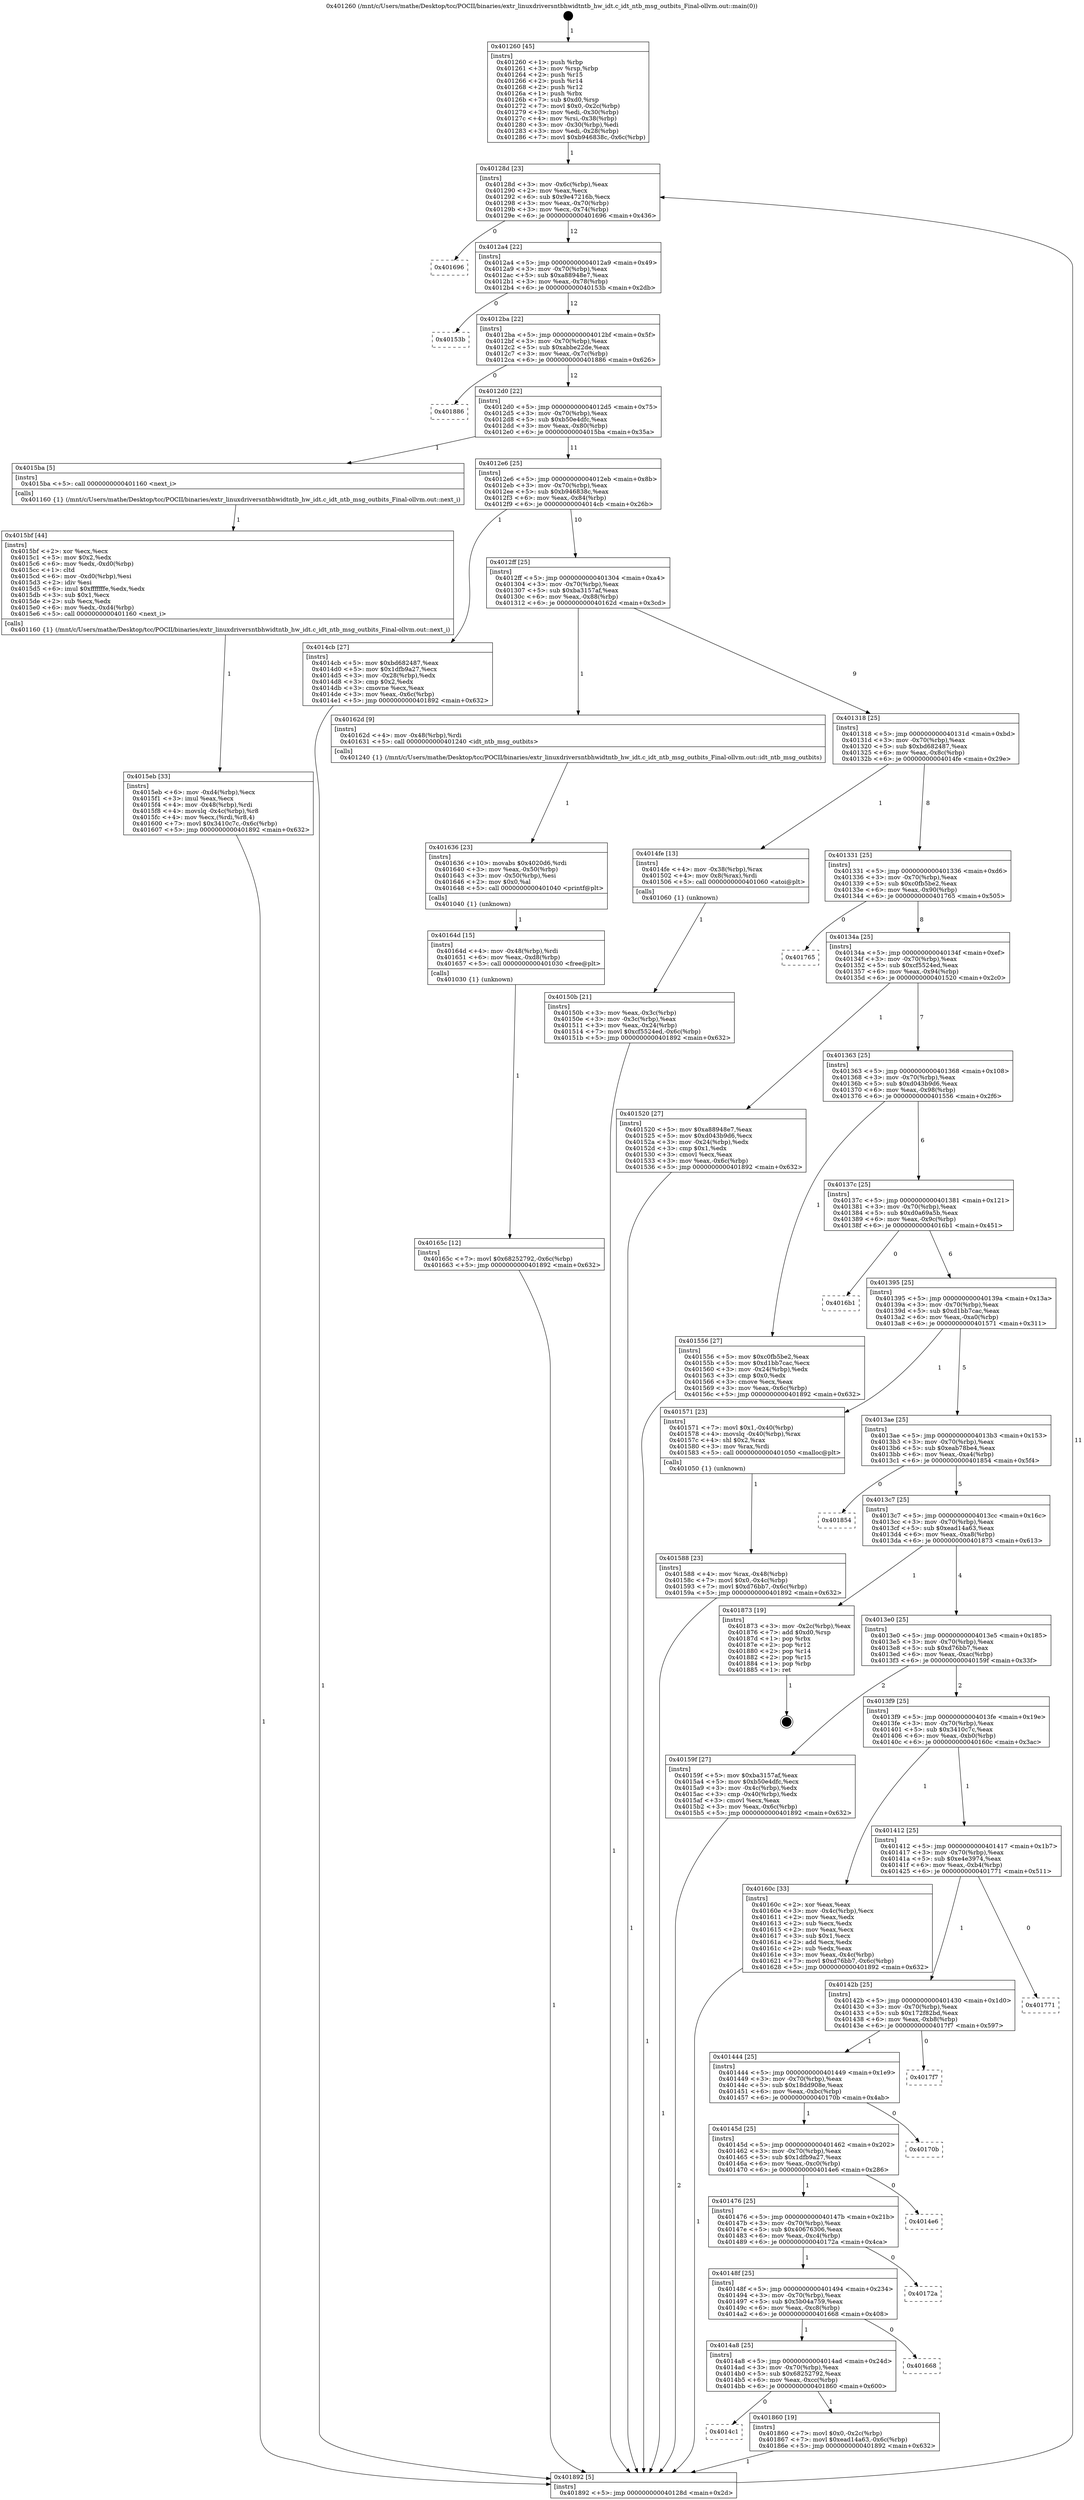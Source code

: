 digraph "0x401260" {
  label = "0x401260 (/mnt/c/Users/mathe/Desktop/tcc/POCII/binaries/extr_linuxdriversntbhwidtntb_hw_idt.c_idt_ntb_msg_outbits_Final-ollvm.out::main(0))"
  labelloc = "t"
  node[shape=record]

  Entry [label="",width=0.3,height=0.3,shape=circle,fillcolor=black,style=filled]
  "0x40128d" [label="{
     0x40128d [23]\l
     | [instrs]\l
     &nbsp;&nbsp;0x40128d \<+3\>: mov -0x6c(%rbp),%eax\l
     &nbsp;&nbsp;0x401290 \<+2\>: mov %eax,%ecx\l
     &nbsp;&nbsp;0x401292 \<+6\>: sub $0x9e47216b,%ecx\l
     &nbsp;&nbsp;0x401298 \<+3\>: mov %eax,-0x70(%rbp)\l
     &nbsp;&nbsp;0x40129b \<+3\>: mov %ecx,-0x74(%rbp)\l
     &nbsp;&nbsp;0x40129e \<+6\>: je 0000000000401696 \<main+0x436\>\l
  }"]
  "0x401696" [label="{
     0x401696\l
  }", style=dashed]
  "0x4012a4" [label="{
     0x4012a4 [22]\l
     | [instrs]\l
     &nbsp;&nbsp;0x4012a4 \<+5\>: jmp 00000000004012a9 \<main+0x49\>\l
     &nbsp;&nbsp;0x4012a9 \<+3\>: mov -0x70(%rbp),%eax\l
     &nbsp;&nbsp;0x4012ac \<+5\>: sub $0xa88948e7,%eax\l
     &nbsp;&nbsp;0x4012b1 \<+3\>: mov %eax,-0x78(%rbp)\l
     &nbsp;&nbsp;0x4012b4 \<+6\>: je 000000000040153b \<main+0x2db\>\l
  }"]
  Exit [label="",width=0.3,height=0.3,shape=circle,fillcolor=black,style=filled,peripheries=2]
  "0x40153b" [label="{
     0x40153b\l
  }", style=dashed]
  "0x4012ba" [label="{
     0x4012ba [22]\l
     | [instrs]\l
     &nbsp;&nbsp;0x4012ba \<+5\>: jmp 00000000004012bf \<main+0x5f\>\l
     &nbsp;&nbsp;0x4012bf \<+3\>: mov -0x70(%rbp),%eax\l
     &nbsp;&nbsp;0x4012c2 \<+5\>: sub $0xabbe22de,%eax\l
     &nbsp;&nbsp;0x4012c7 \<+3\>: mov %eax,-0x7c(%rbp)\l
     &nbsp;&nbsp;0x4012ca \<+6\>: je 0000000000401886 \<main+0x626\>\l
  }"]
  "0x4014c1" [label="{
     0x4014c1\l
  }", style=dashed]
  "0x401886" [label="{
     0x401886\l
  }", style=dashed]
  "0x4012d0" [label="{
     0x4012d0 [22]\l
     | [instrs]\l
     &nbsp;&nbsp;0x4012d0 \<+5\>: jmp 00000000004012d5 \<main+0x75\>\l
     &nbsp;&nbsp;0x4012d5 \<+3\>: mov -0x70(%rbp),%eax\l
     &nbsp;&nbsp;0x4012d8 \<+5\>: sub $0xb50e4dfc,%eax\l
     &nbsp;&nbsp;0x4012dd \<+3\>: mov %eax,-0x80(%rbp)\l
     &nbsp;&nbsp;0x4012e0 \<+6\>: je 00000000004015ba \<main+0x35a\>\l
  }"]
  "0x401860" [label="{
     0x401860 [19]\l
     | [instrs]\l
     &nbsp;&nbsp;0x401860 \<+7\>: movl $0x0,-0x2c(%rbp)\l
     &nbsp;&nbsp;0x401867 \<+7\>: movl $0xead14a63,-0x6c(%rbp)\l
     &nbsp;&nbsp;0x40186e \<+5\>: jmp 0000000000401892 \<main+0x632\>\l
  }"]
  "0x4015ba" [label="{
     0x4015ba [5]\l
     | [instrs]\l
     &nbsp;&nbsp;0x4015ba \<+5\>: call 0000000000401160 \<next_i\>\l
     | [calls]\l
     &nbsp;&nbsp;0x401160 \{1\} (/mnt/c/Users/mathe/Desktop/tcc/POCII/binaries/extr_linuxdriversntbhwidtntb_hw_idt.c_idt_ntb_msg_outbits_Final-ollvm.out::next_i)\l
  }"]
  "0x4012e6" [label="{
     0x4012e6 [25]\l
     | [instrs]\l
     &nbsp;&nbsp;0x4012e6 \<+5\>: jmp 00000000004012eb \<main+0x8b\>\l
     &nbsp;&nbsp;0x4012eb \<+3\>: mov -0x70(%rbp),%eax\l
     &nbsp;&nbsp;0x4012ee \<+5\>: sub $0xb946838c,%eax\l
     &nbsp;&nbsp;0x4012f3 \<+6\>: mov %eax,-0x84(%rbp)\l
     &nbsp;&nbsp;0x4012f9 \<+6\>: je 00000000004014cb \<main+0x26b\>\l
  }"]
  "0x4014a8" [label="{
     0x4014a8 [25]\l
     | [instrs]\l
     &nbsp;&nbsp;0x4014a8 \<+5\>: jmp 00000000004014ad \<main+0x24d\>\l
     &nbsp;&nbsp;0x4014ad \<+3\>: mov -0x70(%rbp),%eax\l
     &nbsp;&nbsp;0x4014b0 \<+5\>: sub $0x68252792,%eax\l
     &nbsp;&nbsp;0x4014b5 \<+6\>: mov %eax,-0xcc(%rbp)\l
     &nbsp;&nbsp;0x4014bb \<+6\>: je 0000000000401860 \<main+0x600\>\l
  }"]
  "0x4014cb" [label="{
     0x4014cb [27]\l
     | [instrs]\l
     &nbsp;&nbsp;0x4014cb \<+5\>: mov $0xbd682487,%eax\l
     &nbsp;&nbsp;0x4014d0 \<+5\>: mov $0x1dfb9a27,%ecx\l
     &nbsp;&nbsp;0x4014d5 \<+3\>: mov -0x28(%rbp),%edx\l
     &nbsp;&nbsp;0x4014d8 \<+3\>: cmp $0x2,%edx\l
     &nbsp;&nbsp;0x4014db \<+3\>: cmovne %ecx,%eax\l
     &nbsp;&nbsp;0x4014de \<+3\>: mov %eax,-0x6c(%rbp)\l
     &nbsp;&nbsp;0x4014e1 \<+5\>: jmp 0000000000401892 \<main+0x632\>\l
  }"]
  "0x4012ff" [label="{
     0x4012ff [25]\l
     | [instrs]\l
     &nbsp;&nbsp;0x4012ff \<+5\>: jmp 0000000000401304 \<main+0xa4\>\l
     &nbsp;&nbsp;0x401304 \<+3\>: mov -0x70(%rbp),%eax\l
     &nbsp;&nbsp;0x401307 \<+5\>: sub $0xba3157af,%eax\l
     &nbsp;&nbsp;0x40130c \<+6\>: mov %eax,-0x88(%rbp)\l
     &nbsp;&nbsp;0x401312 \<+6\>: je 000000000040162d \<main+0x3cd\>\l
  }"]
  "0x401892" [label="{
     0x401892 [5]\l
     | [instrs]\l
     &nbsp;&nbsp;0x401892 \<+5\>: jmp 000000000040128d \<main+0x2d\>\l
  }"]
  "0x401260" [label="{
     0x401260 [45]\l
     | [instrs]\l
     &nbsp;&nbsp;0x401260 \<+1\>: push %rbp\l
     &nbsp;&nbsp;0x401261 \<+3\>: mov %rsp,%rbp\l
     &nbsp;&nbsp;0x401264 \<+2\>: push %r15\l
     &nbsp;&nbsp;0x401266 \<+2\>: push %r14\l
     &nbsp;&nbsp;0x401268 \<+2\>: push %r12\l
     &nbsp;&nbsp;0x40126a \<+1\>: push %rbx\l
     &nbsp;&nbsp;0x40126b \<+7\>: sub $0xd0,%rsp\l
     &nbsp;&nbsp;0x401272 \<+7\>: movl $0x0,-0x2c(%rbp)\l
     &nbsp;&nbsp;0x401279 \<+3\>: mov %edi,-0x30(%rbp)\l
     &nbsp;&nbsp;0x40127c \<+4\>: mov %rsi,-0x38(%rbp)\l
     &nbsp;&nbsp;0x401280 \<+3\>: mov -0x30(%rbp),%edi\l
     &nbsp;&nbsp;0x401283 \<+3\>: mov %edi,-0x28(%rbp)\l
     &nbsp;&nbsp;0x401286 \<+7\>: movl $0xb946838c,-0x6c(%rbp)\l
  }"]
  "0x401668" [label="{
     0x401668\l
  }", style=dashed]
  "0x40162d" [label="{
     0x40162d [9]\l
     | [instrs]\l
     &nbsp;&nbsp;0x40162d \<+4\>: mov -0x48(%rbp),%rdi\l
     &nbsp;&nbsp;0x401631 \<+5\>: call 0000000000401240 \<idt_ntb_msg_outbits\>\l
     | [calls]\l
     &nbsp;&nbsp;0x401240 \{1\} (/mnt/c/Users/mathe/Desktop/tcc/POCII/binaries/extr_linuxdriversntbhwidtntb_hw_idt.c_idt_ntb_msg_outbits_Final-ollvm.out::idt_ntb_msg_outbits)\l
  }"]
  "0x401318" [label="{
     0x401318 [25]\l
     | [instrs]\l
     &nbsp;&nbsp;0x401318 \<+5\>: jmp 000000000040131d \<main+0xbd\>\l
     &nbsp;&nbsp;0x40131d \<+3\>: mov -0x70(%rbp),%eax\l
     &nbsp;&nbsp;0x401320 \<+5\>: sub $0xbd682487,%eax\l
     &nbsp;&nbsp;0x401325 \<+6\>: mov %eax,-0x8c(%rbp)\l
     &nbsp;&nbsp;0x40132b \<+6\>: je 00000000004014fe \<main+0x29e\>\l
  }"]
  "0x40148f" [label="{
     0x40148f [25]\l
     | [instrs]\l
     &nbsp;&nbsp;0x40148f \<+5\>: jmp 0000000000401494 \<main+0x234\>\l
     &nbsp;&nbsp;0x401494 \<+3\>: mov -0x70(%rbp),%eax\l
     &nbsp;&nbsp;0x401497 \<+5\>: sub $0x5b04a759,%eax\l
     &nbsp;&nbsp;0x40149c \<+6\>: mov %eax,-0xc8(%rbp)\l
     &nbsp;&nbsp;0x4014a2 \<+6\>: je 0000000000401668 \<main+0x408\>\l
  }"]
  "0x4014fe" [label="{
     0x4014fe [13]\l
     | [instrs]\l
     &nbsp;&nbsp;0x4014fe \<+4\>: mov -0x38(%rbp),%rax\l
     &nbsp;&nbsp;0x401502 \<+4\>: mov 0x8(%rax),%rdi\l
     &nbsp;&nbsp;0x401506 \<+5\>: call 0000000000401060 \<atoi@plt\>\l
     | [calls]\l
     &nbsp;&nbsp;0x401060 \{1\} (unknown)\l
  }"]
  "0x401331" [label="{
     0x401331 [25]\l
     | [instrs]\l
     &nbsp;&nbsp;0x401331 \<+5\>: jmp 0000000000401336 \<main+0xd6\>\l
     &nbsp;&nbsp;0x401336 \<+3\>: mov -0x70(%rbp),%eax\l
     &nbsp;&nbsp;0x401339 \<+5\>: sub $0xc0fb5be2,%eax\l
     &nbsp;&nbsp;0x40133e \<+6\>: mov %eax,-0x90(%rbp)\l
     &nbsp;&nbsp;0x401344 \<+6\>: je 0000000000401765 \<main+0x505\>\l
  }"]
  "0x40150b" [label="{
     0x40150b [21]\l
     | [instrs]\l
     &nbsp;&nbsp;0x40150b \<+3\>: mov %eax,-0x3c(%rbp)\l
     &nbsp;&nbsp;0x40150e \<+3\>: mov -0x3c(%rbp),%eax\l
     &nbsp;&nbsp;0x401511 \<+3\>: mov %eax,-0x24(%rbp)\l
     &nbsp;&nbsp;0x401514 \<+7\>: movl $0xcf5524ed,-0x6c(%rbp)\l
     &nbsp;&nbsp;0x40151b \<+5\>: jmp 0000000000401892 \<main+0x632\>\l
  }"]
  "0x40172a" [label="{
     0x40172a\l
  }", style=dashed]
  "0x401765" [label="{
     0x401765\l
  }", style=dashed]
  "0x40134a" [label="{
     0x40134a [25]\l
     | [instrs]\l
     &nbsp;&nbsp;0x40134a \<+5\>: jmp 000000000040134f \<main+0xef\>\l
     &nbsp;&nbsp;0x40134f \<+3\>: mov -0x70(%rbp),%eax\l
     &nbsp;&nbsp;0x401352 \<+5\>: sub $0xcf5524ed,%eax\l
     &nbsp;&nbsp;0x401357 \<+6\>: mov %eax,-0x94(%rbp)\l
     &nbsp;&nbsp;0x40135d \<+6\>: je 0000000000401520 \<main+0x2c0\>\l
  }"]
  "0x401476" [label="{
     0x401476 [25]\l
     | [instrs]\l
     &nbsp;&nbsp;0x401476 \<+5\>: jmp 000000000040147b \<main+0x21b\>\l
     &nbsp;&nbsp;0x40147b \<+3\>: mov -0x70(%rbp),%eax\l
     &nbsp;&nbsp;0x40147e \<+5\>: sub $0x40676306,%eax\l
     &nbsp;&nbsp;0x401483 \<+6\>: mov %eax,-0xc4(%rbp)\l
     &nbsp;&nbsp;0x401489 \<+6\>: je 000000000040172a \<main+0x4ca\>\l
  }"]
  "0x401520" [label="{
     0x401520 [27]\l
     | [instrs]\l
     &nbsp;&nbsp;0x401520 \<+5\>: mov $0xa88948e7,%eax\l
     &nbsp;&nbsp;0x401525 \<+5\>: mov $0xd043b9d6,%ecx\l
     &nbsp;&nbsp;0x40152a \<+3\>: mov -0x24(%rbp),%edx\l
     &nbsp;&nbsp;0x40152d \<+3\>: cmp $0x1,%edx\l
     &nbsp;&nbsp;0x401530 \<+3\>: cmovl %ecx,%eax\l
     &nbsp;&nbsp;0x401533 \<+3\>: mov %eax,-0x6c(%rbp)\l
     &nbsp;&nbsp;0x401536 \<+5\>: jmp 0000000000401892 \<main+0x632\>\l
  }"]
  "0x401363" [label="{
     0x401363 [25]\l
     | [instrs]\l
     &nbsp;&nbsp;0x401363 \<+5\>: jmp 0000000000401368 \<main+0x108\>\l
     &nbsp;&nbsp;0x401368 \<+3\>: mov -0x70(%rbp),%eax\l
     &nbsp;&nbsp;0x40136b \<+5\>: sub $0xd043b9d6,%eax\l
     &nbsp;&nbsp;0x401370 \<+6\>: mov %eax,-0x98(%rbp)\l
     &nbsp;&nbsp;0x401376 \<+6\>: je 0000000000401556 \<main+0x2f6\>\l
  }"]
  "0x4014e6" [label="{
     0x4014e6\l
  }", style=dashed]
  "0x401556" [label="{
     0x401556 [27]\l
     | [instrs]\l
     &nbsp;&nbsp;0x401556 \<+5\>: mov $0xc0fb5be2,%eax\l
     &nbsp;&nbsp;0x40155b \<+5\>: mov $0xd1bb7cac,%ecx\l
     &nbsp;&nbsp;0x401560 \<+3\>: mov -0x24(%rbp),%edx\l
     &nbsp;&nbsp;0x401563 \<+3\>: cmp $0x0,%edx\l
     &nbsp;&nbsp;0x401566 \<+3\>: cmove %ecx,%eax\l
     &nbsp;&nbsp;0x401569 \<+3\>: mov %eax,-0x6c(%rbp)\l
     &nbsp;&nbsp;0x40156c \<+5\>: jmp 0000000000401892 \<main+0x632\>\l
  }"]
  "0x40137c" [label="{
     0x40137c [25]\l
     | [instrs]\l
     &nbsp;&nbsp;0x40137c \<+5\>: jmp 0000000000401381 \<main+0x121\>\l
     &nbsp;&nbsp;0x401381 \<+3\>: mov -0x70(%rbp),%eax\l
     &nbsp;&nbsp;0x401384 \<+5\>: sub $0xd0a69a5b,%eax\l
     &nbsp;&nbsp;0x401389 \<+6\>: mov %eax,-0x9c(%rbp)\l
     &nbsp;&nbsp;0x40138f \<+6\>: je 00000000004016b1 \<main+0x451\>\l
  }"]
  "0x40145d" [label="{
     0x40145d [25]\l
     | [instrs]\l
     &nbsp;&nbsp;0x40145d \<+5\>: jmp 0000000000401462 \<main+0x202\>\l
     &nbsp;&nbsp;0x401462 \<+3\>: mov -0x70(%rbp),%eax\l
     &nbsp;&nbsp;0x401465 \<+5\>: sub $0x1dfb9a27,%eax\l
     &nbsp;&nbsp;0x40146a \<+6\>: mov %eax,-0xc0(%rbp)\l
     &nbsp;&nbsp;0x401470 \<+6\>: je 00000000004014e6 \<main+0x286\>\l
  }"]
  "0x4016b1" [label="{
     0x4016b1\l
  }", style=dashed]
  "0x401395" [label="{
     0x401395 [25]\l
     | [instrs]\l
     &nbsp;&nbsp;0x401395 \<+5\>: jmp 000000000040139a \<main+0x13a\>\l
     &nbsp;&nbsp;0x40139a \<+3\>: mov -0x70(%rbp),%eax\l
     &nbsp;&nbsp;0x40139d \<+5\>: sub $0xd1bb7cac,%eax\l
     &nbsp;&nbsp;0x4013a2 \<+6\>: mov %eax,-0xa0(%rbp)\l
     &nbsp;&nbsp;0x4013a8 \<+6\>: je 0000000000401571 \<main+0x311\>\l
  }"]
  "0x40170b" [label="{
     0x40170b\l
  }", style=dashed]
  "0x401571" [label="{
     0x401571 [23]\l
     | [instrs]\l
     &nbsp;&nbsp;0x401571 \<+7\>: movl $0x1,-0x40(%rbp)\l
     &nbsp;&nbsp;0x401578 \<+4\>: movslq -0x40(%rbp),%rax\l
     &nbsp;&nbsp;0x40157c \<+4\>: shl $0x2,%rax\l
     &nbsp;&nbsp;0x401580 \<+3\>: mov %rax,%rdi\l
     &nbsp;&nbsp;0x401583 \<+5\>: call 0000000000401050 \<malloc@plt\>\l
     | [calls]\l
     &nbsp;&nbsp;0x401050 \{1\} (unknown)\l
  }"]
  "0x4013ae" [label="{
     0x4013ae [25]\l
     | [instrs]\l
     &nbsp;&nbsp;0x4013ae \<+5\>: jmp 00000000004013b3 \<main+0x153\>\l
     &nbsp;&nbsp;0x4013b3 \<+3\>: mov -0x70(%rbp),%eax\l
     &nbsp;&nbsp;0x4013b6 \<+5\>: sub $0xeab78be4,%eax\l
     &nbsp;&nbsp;0x4013bb \<+6\>: mov %eax,-0xa4(%rbp)\l
     &nbsp;&nbsp;0x4013c1 \<+6\>: je 0000000000401854 \<main+0x5f4\>\l
  }"]
  "0x401588" [label="{
     0x401588 [23]\l
     | [instrs]\l
     &nbsp;&nbsp;0x401588 \<+4\>: mov %rax,-0x48(%rbp)\l
     &nbsp;&nbsp;0x40158c \<+7\>: movl $0x0,-0x4c(%rbp)\l
     &nbsp;&nbsp;0x401593 \<+7\>: movl $0xd76bb7,-0x6c(%rbp)\l
     &nbsp;&nbsp;0x40159a \<+5\>: jmp 0000000000401892 \<main+0x632\>\l
  }"]
  "0x401444" [label="{
     0x401444 [25]\l
     | [instrs]\l
     &nbsp;&nbsp;0x401444 \<+5\>: jmp 0000000000401449 \<main+0x1e9\>\l
     &nbsp;&nbsp;0x401449 \<+3\>: mov -0x70(%rbp),%eax\l
     &nbsp;&nbsp;0x40144c \<+5\>: sub $0x18dd908e,%eax\l
     &nbsp;&nbsp;0x401451 \<+6\>: mov %eax,-0xbc(%rbp)\l
     &nbsp;&nbsp;0x401457 \<+6\>: je 000000000040170b \<main+0x4ab\>\l
  }"]
  "0x401854" [label="{
     0x401854\l
  }", style=dashed]
  "0x4013c7" [label="{
     0x4013c7 [25]\l
     | [instrs]\l
     &nbsp;&nbsp;0x4013c7 \<+5\>: jmp 00000000004013cc \<main+0x16c\>\l
     &nbsp;&nbsp;0x4013cc \<+3\>: mov -0x70(%rbp),%eax\l
     &nbsp;&nbsp;0x4013cf \<+5\>: sub $0xead14a63,%eax\l
     &nbsp;&nbsp;0x4013d4 \<+6\>: mov %eax,-0xa8(%rbp)\l
     &nbsp;&nbsp;0x4013da \<+6\>: je 0000000000401873 \<main+0x613\>\l
  }"]
  "0x4017f7" [label="{
     0x4017f7\l
  }", style=dashed]
  "0x401873" [label="{
     0x401873 [19]\l
     | [instrs]\l
     &nbsp;&nbsp;0x401873 \<+3\>: mov -0x2c(%rbp),%eax\l
     &nbsp;&nbsp;0x401876 \<+7\>: add $0xd0,%rsp\l
     &nbsp;&nbsp;0x40187d \<+1\>: pop %rbx\l
     &nbsp;&nbsp;0x40187e \<+2\>: pop %r12\l
     &nbsp;&nbsp;0x401880 \<+2\>: pop %r14\l
     &nbsp;&nbsp;0x401882 \<+2\>: pop %r15\l
     &nbsp;&nbsp;0x401884 \<+1\>: pop %rbp\l
     &nbsp;&nbsp;0x401885 \<+1\>: ret\l
  }"]
  "0x4013e0" [label="{
     0x4013e0 [25]\l
     | [instrs]\l
     &nbsp;&nbsp;0x4013e0 \<+5\>: jmp 00000000004013e5 \<main+0x185\>\l
     &nbsp;&nbsp;0x4013e5 \<+3\>: mov -0x70(%rbp),%eax\l
     &nbsp;&nbsp;0x4013e8 \<+5\>: sub $0xd76bb7,%eax\l
     &nbsp;&nbsp;0x4013ed \<+6\>: mov %eax,-0xac(%rbp)\l
     &nbsp;&nbsp;0x4013f3 \<+6\>: je 000000000040159f \<main+0x33f\>\l
  }"]
  "0x40142b" [label="{
     0x40142b [25]\l
     | [instrs]\l
     &nbsp;&nbsp;0x40142b \<+5\>: jmp 0000000000401430 \<main+0x1d0\>\l
     &nbsp;&nbsp;0x401430 \<+3\>: mov -0x70(%rbp),%eax\l
     &nbsp;&nbsp;0x401433 \<+5\>: sub $0x172f82bd,%eax\l
     &nbsp;&nbsp;0x401438 \<+6\>: mov %eax,-0xb8(%rbp)\l
     &nbsp;&nbsp;0x40143e \<+6\>: je 00000000004017f7 \<main+0x597\>\l
  }"]
  "0x40159f" [label="{
     0x40159f [27]\l
     | [instrs]\l
     &nbsp;&nbsp;0x40159f \<+5\>: mov $0xba3157af,%eax\l
     &nbsp;&nbsp;0x4015a4 \<+5\>: mov $0xb50e4dfc,%ecx\l
     &nbsp;&nbsp;0x4015a9 \<+3\>: mov -0x4c(%rbp),%edx\l
     &nbsp;&nbsp;0x4015ac \<+3\>: cmp -0x40(%rbp),%edx\l
     &nbsp;&nbsp;0x4015af \<+3\>: cmovl %ecx,%eax\l
     &nbsp;&nbsp;0x4015b2 \<+3\>: mov %eax,-0x6c(%rbp)\l
     &nbsp;&nbsp;0x4015b5 \<+5\>: jmp 0000000000401892 \<main+0x632\>\l
  }"]
  "0x4013f9" [label="{
     0x4013f9 [25]\l
     | [instrs]\l
     &nbsp;&nbsp;0x4013f9 \<+5\>: jmp 00000000004013fe \<main+0x19e\>\l
     &nbsp;&nbsp;0x4013fe \<+3\>: mov -0x70(%rbp),%eax\l
     &nbsp;&nbsp;0x401401 \<+5\>: sub $0x3410c7c,%eax\l
     &nbsp;&nbsp;0x401406 \<+6\>: mov %eax,-0xb0(%rbp)\l
     &nbsp;&nbsp;0x40140c \<+6\>: je 000000000040160c \<main+0x3ac\>\l
  }"]
  "0x4015bf" [label="{
     0x4015bf [44]\l
     | [instrs]\l
     &nbsp;&nbsp;0x4015bf \<+2\>: xor %ecx,%ecx\l
     &nbsp;&nbsp;0x4015c1 \<+5\>: mov $0x2,%edx\l
     &nbsp;&nbsp;0x4015c6 \<+6\>: mov %edx,-0xd0(%rbp)\l
     &nbsp;&nbsp;0x4015cc \<+1\>: cltd\l
     &nbsp;&nbsp;0x4015cd \<+6\>: mov -0xd0(%rbp),%esi\l
     &nbsp;&nbsp;0x4015d3 \<+2\>: idiv %esi\l
     &nbsp;&nbsp;0x4015d5 \<+6\>: imul $0xfffffffe,%edx,%edx\l
     &nbsp;&nbsp;0x4015db \<+3\>: sub $0x1,%ecx\l
     &nbsp;&nbsp;0x4015de \<+2\>: sub %ecx,%edx\l
     &nbsp;&nbsp;0x4015e0 \<+6\>: mov %edx,-0xd4(%rbp)\l
     &nbsp;&nbsp;0x4015e6 \<+5\>: call 0000000000401160 \<next_i\>\l
     | [calls]\l
     &nbsp;&nbsp;0x401160 \{1\} (/mnt/c/Users/mathe/Desktop/tcc/POCII/binaries/extr_linuxdriversntbhwidtntb_hw_idt.c_idt_ntb_msg_outbits_Final-ollvm.out::next_i)\l
  }"]
  "0x4015eb" [label="{
     0x4015eb [33]\l
     | [instrs]\l
     &nbsp;&nbsp;0x4015eb \<+6\>: mov -0xd4(%rbp),%ecx\l
     &nbsp;&nbsp;0x4015f1 \<+3\>: imul %eax,%ecx\l
     &nbsp;&nbsp;0x4015f4 \<+4\>: mov -0x48(%rbp),%rdi\l
     &nbsp;&nbsp;0x4015f8 \<+4\>: movslq -0x4c(%rbp),%r8\l
     &nbsp;&nbsp;0x4015fc \<+4\>: mov %ecx,(%rdi,%r8,4)\l
     &nbsp;&nbsp;0x401600 \<+7\>: movl $0x3410c7c,-0x6c(%rbp)\l
     &nbsp;&nbsp;0x401607 \<+5\>: jmp 0000000000401892 \<main+0x632\>\l
  }"]
  "0x401771" [label="{
     0x401771\l
  }", style=dashed]
  "0x40160c" [label="{
     0x40160c [33]\l
     | [instrs]\l
     &nbsp;&nbsp;0x40160c \<+2\>: xor %eax,%eax\l
     &nbsp;&nbsp;0x40160e \<+3\>: mov -0x4c(%rbp),%ecx\l
     &nbsp;&nbsp;0x401611 \<+2\>: mov %eax,%edx\l
     &nbsp;&nbsp;0x401613 \<+2\>: sub %ecx,%edx\l
     &nbsp;&nbsp;0x401615 \<+2\>: mov %eax,%ecx\l
     &nbsp;&nbsp;0x401617 \<+3\>: sub $0x1,%ecx\l
     &nbsp;&nbsp;0x40161a \<+2\>: add %ecx,%edx\l
     &nbsp;&nbsp;0x40161c \<+2\>: sub %edx,%eax\l
     &nbsp;&nbsp;0x40161e \<+3\>: mov %eax,-0x4c(%rbp)\l
     &nbsp;&nbsp;0x401621 \<+7\>: movl $0xd76bb7,-0x6c(%rbp)\l
     &nbsp;&nbsp;0x401628 \<+5\>: jmp 0000000000401892 \<main+0x632\>\l
  }"]
  "0x401412" [label="{
     0x401412 [25]\l
     | [instrs]\l
     &nbsp;&nbsp;0x401412 \<+5\>: jmp 0000000000401417 \<main+0x1b7\>\l
     &nbsp;&nbsp;0x401417 \<+3\>: mov -0x70(%rbp),%eax\l
     &nbsp;&nbsp;0x40141a \<+5\>: sub $0xe4e3974,%eax\l
     &nbsp;&nbsp;0x40141f \<+6\>: mov %eax,-0xb4(%rbp)\l
     &nbsp;&nbsp;0x401425 \<+6\>: je 0000000000401771 \<main+0x511\>\l
  }"]
  "0x401636" [label="{
     0x401636 [23]\l
     | [instrs]\l
     &nbsp;&nbsp;0x401636 \<+10\>: movabs $0x4020d6,%rdi\l
     &nbsp;&nbsp;0x401640 \<+3\>: mov %eax,-0x50(%rbp)\l
     &nbsp;&nbsp;0x401643 \<+3\>: mov -0x50(%rbp),%esi\l
     &nbsp;&nbsp;0x401646 \<+2\>: mov $0x0,%al\l
     &nbsp;&nbsp;0x401648 \<+5\>: call 0000000000401040 \<printf@plt\>\l
     | [calls]\l
     &nbsp;&nbsp;0x401040 \{1\} (unknown)\l
  }"]
  "0x40164d" [label="{
     0x40164d [15]\l
     | [instrs]\l
     &nbsp;&nbsp;0x40164d \<+4\>: mov -0x48(%rbp),%rdi\l
     &nbsp;&nbsp;0x401651 \<+6\>: mov %eax,-0xd8(%rbp)\l
     &nbsp;&nbsp;0x401657 \<+5\>: call 0000000000401030 \<free@plt\>\l
     | [calls]\l
     &nbsp;&nbsp;0x401030 \{1\} (unknown)\l
  }"]
  "0x40165c" [label="{
     0x40165c [12]\l
     | [instrs]\l
     &nbsp;&nbsp;0x40165c \<+7\>: movl $0x68252792,-0x6c(%rbp)\l
     &nbsp;&nbsp;0x401663 \<+5\>: jmp 0000000000401892 \<main+0x632\>\l
  }"]
  Entry -> "0x401260" [label=" 1"]
  "0x40128d" -> "0x401696" [label=" 0"]
  "0x40128d" -> "0x4012a4" [label=" 12"]
  "0x401873" -> Exit [label=" 1"]
  "0x4012a4" -> "0x40153b" [label=" 0"]
  "0x4012a4" -> "0x4012ba" [label=" 12"]
  "0x401860" -> "0x401892" [label=" 1"]
  "0x4012ba" -> "0x401886" [label=" 0"]
  "0x4012ba" -> "0x4012d0" [label=" 12"]
  "0x4014a8" -> "0x4014c1" [label=" 0"]
  "0x4012d0" -> "0x4015ba" [label=" 1"]
  "0x4012d0" -> "0x4012e6" [label=" 11"]
  "0x4014a8" -> "0x401860" [label=" 1"]
  "0x4012e6" -> "0x4014cb" [label=" 1"]
  "0x4012e6" -> "0x4012ff" [label=" 10"]
  "0x4014cb" -> "0x401892" [label=" 1"]
  "0x401260" -> "0x40128d" [label=" 1"]
  "0x401892" -> "0x40128d" [label=" 11"]
  "0x40148f" -> "0x4014a8" [label=" 1"]
  "0x4012ff" -> "0x40162d" [label=" 1"]
  "0x4012ff" -> "0x401318" [label=" 9"]
  "0x40148f" -> "0x401668" [label=" 0"]
  "0x401318" -> "0x4014fe" [label=" 1"]
  "0x401318" -> "0x401331" [label=" 8"]
  "0x4014fe" -> "0x40150b" [label=" 1"]
  "0x40150b" -> "0x401892" [label=" 1"]
  "0x401476" -> "0x40148f" [label=" 1"]
  "0x401331" -> "0x401765" [label=" 0"]
  "0x401331" -> "0x40134a" [label=" 8"]
  "0x401476" -> "0x40172a" [label=" 0"]
  "0x40134a" -> "0x401520" [label=" 1"]
  "0x40134a" -> "0x401363" [label=" 7"]
  "0x401520" -> "0x401892" [label=" 1"]
  "0x40145d" -> "0x401476" [label=" 1"]
  "0x401363" -> "0x401556" [label=" 1"]
  "0x401363" -> "0x40137c" [label=" 6"]
  "0x401556" -> "0x401892" [label=" 1"]
  "0x40145d" -> "0x4014e6" [label=" 0"]
  "0x40137c" -> "0x4016b1" [label=" 0"]
  "0x40137c" -> "0x401395" [label=" 6"]
  "0x401444" -> "0x40145d" [label=" 1"]
  "0x401395" -> "0x401571" [label=" 1"]
  "0x401395" -> "0x4013ae" [label=" 5"]
  "0x401571" -> "0x401588" [label=" 1"]
  "0x401588" -> "0x401892" [label=" 1"]
  "0x401444" -> "0x40170b" [label=" 0"]
  "0x4013ae" -> "0x401854" [label=" 0"]
  "0x4013ae" -> "0x4013c7" [label=" 5"]
  "0x40142b" -> "0x401444" [label=" 1"]
  "0x4013c7" -> "0x401873" [label=" 1"]
  "0x4013c7" -> "0x4013e0" [label=" 4"]
  "0x40142b" -> "0x4017f7" [label=" 0"]
  "0x4013e0" -> "0x40159f" [label=" 2"]
  "0x4013e0" -> "0x4013f9" [label=" 2"]
  "0x40159f" -> "0x401892" [label=" 2"]
  "0x4015ba" -> "0x4015bf" [label=" 1"]
  "0x4015bf" -> "0x4015eb" [label=" 1"]
  "0x4015eb" -> "0x401892" [label=" 1"]
  "0x401412" -> "0x40142b" [label=" 1"]
  "0x4013f9" -> "0x40160c" [label=" 1"]
  "0x4013f9" -> "0x401412" [label=" 1"]
  "0x40160c" -> "0x401892" [label=" 1"]
  "0x40162d" -> "0x401636" [label=" 1"]
  "0x401636" -> "0x40164d" [label=" 1"]
  "0x40164d" -> "0x40165c" [label=" 1"]
  "0x40165c" -> "0x401892" [label=" 1"]
  "0x401412" -> "0x401771" [label=" 0"]
}
